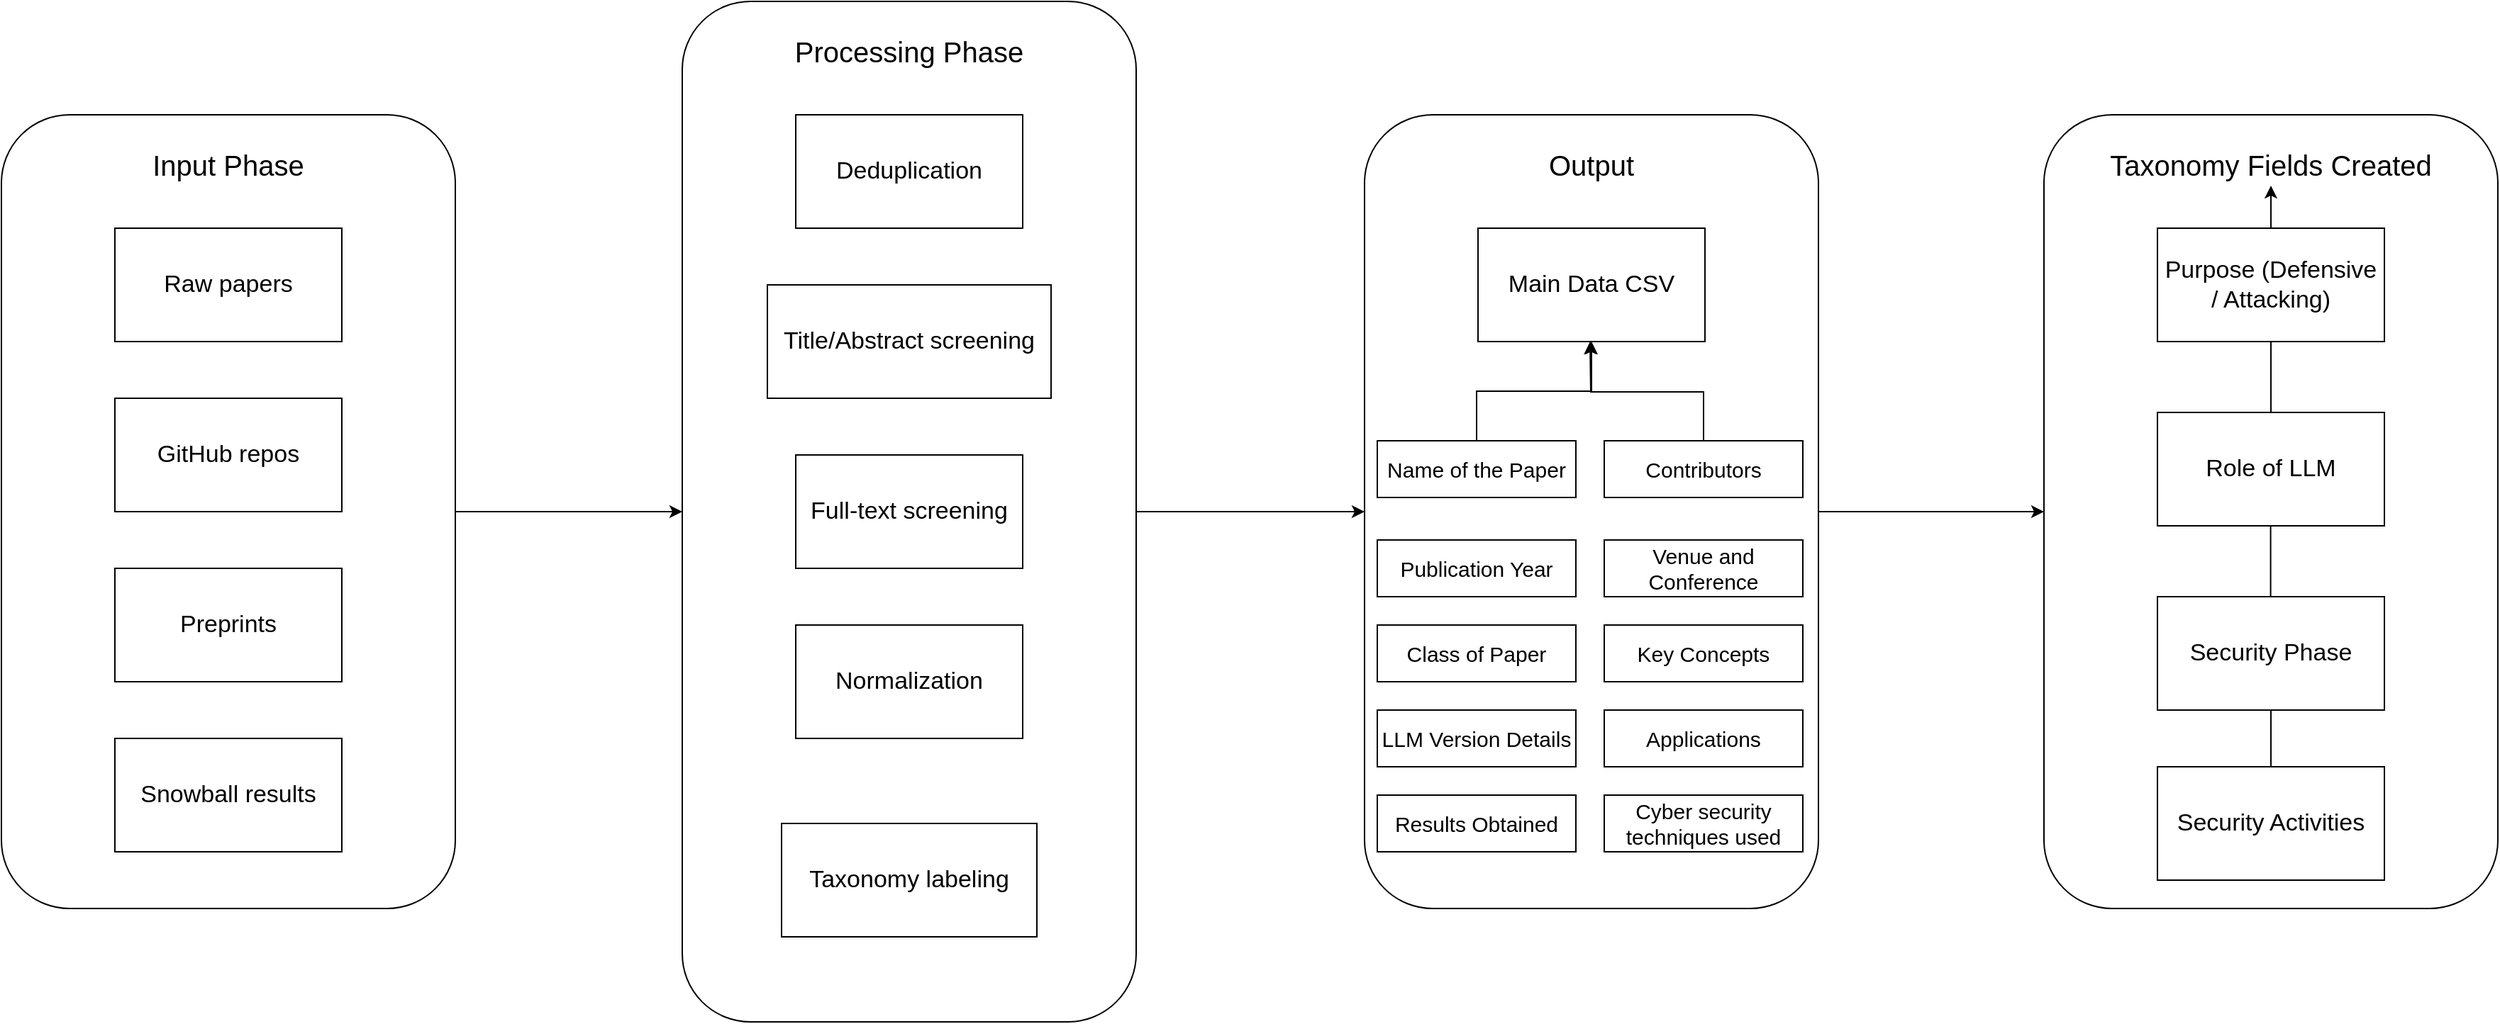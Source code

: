 <mxfile version="28.2.5">
  <diagram name="Page-1" id="MMgxCEddrgRY_YAbqDCh">
    <mxGraphModel dx="1292" dy="1856" grid="1" gridSize="10" guides="1" tooltips="1" connect="1" arrows="1" fold="1" page="1" pageScale="1" pageWidth="827" pageHeight="1169" math="0" shadow="0">
      <root>
        <mxCell id="0" />
        <mxCell id="1" parent="0" />
        <mxCell id="hIhfDgIC340DiDdBrvi9-67" style="edgeStyle=orthogonalEdgeStyle;rounded=0;orthogonalLoop=1;jettySize=auto;html=1;entryX=0;entryY=0.5;entryDx=0;entryDy=0;" edge="1" parent="1" source="hIhfDgIC340DiDdBrvi9-6" target="hIhfDgIC340DiDdBrvi9-10">
          <mxGeometry relative="1" as="geometry" />
        </mxCell>
        <mxCell id="hIhfDgIC340DiDdBrvi9-6" value="" style="rounded=1;whiteSpace=wrap;html=1;" vertex="1" parent="1">
          <mxGeometry x="280" width="320" height="560" as="geometry" />
        </mxCell>
        <mxCell id="hIhfDgIC340DiDdBrvi9-1" value="&lt;font style=&quot;font-size: 17px;&quot;&gt;Raw papers&lt;/font&gt;" style="rounded=0;whiteSpace=wrap;html=1;" vertex="1" parent="1">
          <mxGeometry x="360" y="80" width="160" height="80" as="geometry" />
        </mxCell>
        <mxCell id="hIhfDgIC340DiDdBrvi9-3" value="&lt;font style=&quot;font-size: 17px;&quot;&gt;GitHub repos&lt;/font&gt;" style="rounded=0;whiteSpace=wrap;html=1;" vertex="1" parent="1">
          <mxGeometry x="360" y="200" width="160" height="80" as="geometry" />
        </mxCell>
        <mxCell id="hIhfDgIC340DiDdBrvi9-4" value="&lt;font style=&quot;font-size: 17px;&quot;&gt;Preprints&lt;/font&gt;" style="rounded=0;whiteSpace=wrap;html=1;" vertex="1" parent="1">
          <mxGeometry x="360" y="320" width="160" height="80" as="geometry" />
        </mxCell>
        <mxCell id="hIhfDgIC340DiDdBrvi9-7" value="&lt;font style=&quot;font-size: 17px;&quot;&gt;Snowball results&lt;/font&gt;" style="rounded=0;whiteSpace=wrap;html=1;" vertex="1" parent="1">
          <mxGeometry x="360" y="440" width="160" height="80" as="geometry" />
        </mxCell>
        <mxCell id="hIhfDgIC340DiDdBrvi9-8" value="&lt;font style=&quot;font-size: 20px;&quot;&gt;Input Phase&lt;/font&gt;" style="text;html=1;align=center;verticalAlign=middle;whiteSpace=wrap;rounded=0;" vertex="1" parent="1">
          <mxGeometry x="370" y="20" width="140" height="30" as="geometry" />
        </mxCell>
        <mxCell id="hIhfDgIC340DiDdBrvi9-68" style="edgeStyle=orthogonalEdgeStyle;rounded=0;orthogonalLoop=1;jettySize=auto;html=1;entryX=0;entryY=0.5;entryDx=0;entryDy=0;" edge="1" parent="1" source="hIhfDgIC340DiDdBrvi9-10" target="hIhfDgIC340DiDdBrvi9-17">
          <mxGeometry relative="1" as="geometry" />
        </mxCell>
        <mxCell id="hIhfDgIC340DiDdBrvi9-10" value="" style="rounded=1;whiteSpace=wrap;html=1;" vertex="1" parent="1">
          <mxGeometry x="760" y="-80" width="320" height="720" as="geometry" />
        </mxCell>
        <mxCell id="hIhfDgIC340DiDdBrvi9-11" value="&lt;font style=&quot;font-size: 17px;&quot;&gt;Deduplication&lt;/font&gt;" style="rounded=0;whiteSpace=wrap;html=1;" vertex="1" parent="1">
          <mxGeometry x="840" width="160" height="80" as="geometry" />
        </mxCell>
        <mxCell id="hIhfDgIC340DiDdBrvi9-12" value="&lt;font style=&quot;font-size: 17px;&quot;&gt;Title/Abstract screening&lt;/font&gt;" style="rounded=0;whiteSpace=wrap;html=1;" vertex="1" parent="1">
          <mxGeometry x="820" y="120" width="200" height="80" as="geometry" />
        </mxCell>
        <mxCell id="hIhfDgIC340DiDdBrvi9-13" value="&lt;font style=&quot;font-size: 17px;&quot;&gt;Full-text screening&lt;/font&gt;" style="rounded=0;whiteSpace=wrap;html=1;" vertex="1" parent="1">
          <mxGeometry x="840" y="240" width="160" height="80" as="geometry" />
        </mxCell>
        <mxCell id="hIhfDgIC340DiDdBrvi9-14" value="&lt;font style=&quot;font-size: 17px;&quot;&gt;Normalization&lt;/font&gt;" style="rounded=0;whiteSpace=wrap;html=1;" vertex="1" parent="1">
          <mxGeometry x="840" y="360" width="160" height="80" as="geometry" />
        </mxCell>
        <mxCell id="hIhfDgIC340DiDdBrvi9-15" value="&lt;font style=&quot;font-size: 20px;&quot;&gt;Processing Phase&lt;/font&gt;" style="text;html=1;align=center;verticalAlign=middle;whiteSpace=wrap;rounded=0;" vertex="1" parent="1">
          <mxGeometry x="820" y="-60" width="200" height="30" as="geometry" />
        </mxCell>
        <mxCell id="hIhfDgIC340DiDdBrvi9-16" value="&lt;font style=&quot;font-size: 17px;&quot;&gt;Taxonomy labeling&lt;/font&gt;" style="rounded=0;whiteSpace=wrap;html=1;" vertex="1" parent="1">
          <mxGeometry x="830" y="500" width="180" height="80" as="geometry" />
        </mxCell>
        <mxCell id="hIhfDgIC340DiDdBrvi9-69" style="edgeStyle=orthogonalEdgeStyle;rounded=0;orthogonalLoop=1;jettySize=auto;html=1;entryX=0;entryY=0.5;entryDx=0;entryDy=0;" edge="1" parent="1" source="hIhfDgIC340DiDdBrvi9-17" target="hIhfDgIC340DiDdBrvi9-44">
          <mxGeometry relative="1" as="geometry" />
        </mxCell>
        <mxCell id="hIhfDgIC340DiDdBrvi9-17" value="" style="rounded=1;whiteSpace=wrap;html=1;" vertex="1" parent="1">
          <mxGeometry x="1241" width="320" height="560" as="geometry" />
        </mxCell>
        <mxCell id="hIhfDgIC340DiDdBrvi9-18" value="&lt;font style=&quot;font-size: 17px;&quot;&gt;Main Data CSV&lt;/font&gt;" style="rounded=0;whiteSpace=wrap;html=1;" vertex="1" parent="1">
          <mxGeometry x="1321" y="80" width="160" height="80" as="geometry" />
        </mxCell>
        <mxCell id="hIhfDgIC340DiDdBrvi9-22" value="&lt;font style=&quot;font-size: 20px;&quot;&gt;Output&lt;/font&gt;" style="text;html=1;align=center;verticalAlign=middle;whiteSpace=wrap;rounded=0;" vertex="1" parent="1">
          <mxGeometry x="1331" y="20" width="140" height="30" as="geometry" />
        </mxCell>
        <mxCell id="hIhfDgIC340DiDdBrvi9-57" style="edgeStyle=orthogonalEdgeStyle;rounded=0;orthogonalLoop=1;jettySize=auto;html=1;exitX=0.5;exitY=0;exitDx=0;exitDy=0;entryX=0.5;entryY=1;entryDx=0;entryDy=0;" edge="1" parent="1" source="hIhfDgIC340DiDdBrvi9-32" target="hIhfDgIC340DiDdBrvi9-18">
          <mxGeometry relative="1" as="geometry" />
        </mxCell>
        <mxCell id="hIhfDgIC340DiDdBrvi9-32" value="&lt;font style=&quot;font-size: 15px;&quot;&gt;Name of the Paper&lt;/font&gt;" style="rounded=0;whiteSpace=wrap;html=1;" vertex="1" parent="1">
          <mxGeometry x="1250" y="230" width="140" height="40" as="geometry" />
        </mxCell>
        <mxCell id="hIhfDgIC340DiDdBrvi9-58" style="edgeStyle=orthogonalEdgeStyle;rounded=0;orthogonalLoop=1;jettySize=auto;html=1;exitX=0.5;exitY=0;exitDx=0;exitDy=0;" edge="1" parent="1" source="hIhfDgIC340DiDdBrvi9-33">
          <mxGeometry relative="1" as="geometry">
            <mxPoint x="1400" y="160" as="targetPoint" />
          </mxGeometry>
        </mxCell>
        <mxCell id="hIhfDgIC340DiDdBrvi9-33" value="&lt;font style=&quot;font-size: 15px;&quot;&gt;Contributors&lt;/font&gt;" style="rounded=0;whiteSpace=wrap;html=1;" vertex="1" parent="1">
          <mxGeometry x="1410" y="230" width="140" height="40" as="geometry" />
        </mxCell>
        <mxCell id="hIhfDgIC340DiDdBrvi9-34" value="&lt;font style=&quot;font-size: 15px;&quot;&gt;Publication Year&lt;/font&gt;" style="rounded=0;whiteSpace=wrap;html=1;" vertex="1" parent="1">
          <mxGeometry x="1250" y="300" width="140" height="40" as="geometry" />
        </mxCell>
        <mxCell id="hIhfDgIC340DiDdBrvi9-37" value="&lt;font style=&quot;font-size: 15px;&quot;&gt;Venue and Conference&lt;/font&gt;" style="rounded=0;whiteSpace=wrap;html=1;" vertex="1" parent="1">
          <mxGeometry x="1410" y="300" width="140" height="40" as="geometry" />
        </mxCell>
        <mxCell id="hIhfDgIC340DiDdBrvi9-38" value="&lt;font style=&quot;font-size: 15px;&quot;&gt;Class of Paper&lt;/font&gt;" style="rounded=0;whiteSpace=wrap;html=1;" vertex="1" parent="1">
          <mxGeometry x="1250" y="360" width="140" height="40" as="geometry" />
        </mxCell>
        <mxCell id="hIhfDgIC340DiDdBrvi9-39" value="&lt;font style=&quot;font-size: 15px;&quot;&gt;Key Concepts&lt;/font&gt;" style="rounded=0;whiteSpace=wrap;html=1;" vertex="1" parent="1">
          <mxGeometry x="1410" y="360" width="140" height="40" as="geometry" />
        </mxCell>
        <mxCell id="hIhfDgIC340DiDdBrvi9-40" value="&lt;font style=&quot;font-size: 15px;&quot;&gt;LLM Version Details&lt;/font&gt;" style="rounded=0;whiteSpace=wrap;html=1;" vertex="1" parent="1">
          <mxGeometry x="1250" y="420" width="140" height="40" as="geometry" />
        </mxCell>
        <mxCell id="hIhfDgIC340DiDdBrvi9-41" value="&lt;font style=&quot;font-size: 15px;&quot;&gt;Applications&lt;/font&gt;" style="rounded=0;whiteSpace=wrap;html=1;" vertex="1" parent="1">
          <mxGeometry x="1410" y="420" width="140" height="40" as="geometry" />
        </mxCell>
        <mxCell id="hIhfDgIC340DiDdBrvi9-42" value="&lt;font style=&quot;font-size: 15px;&quot;&gt;Results Obtained&lt;/font&gt;" style="rounded=0;whiteSpace=wrap;html=1;" vertex="1" parent="1">
          <mxGeometry x="1250" y="480" width="140" height="40" as="geometry" />
        </mxCell>
        <mxCell id="hIhfDgIC340DiDdBrvi9-43" value="&lt;font style=&quot;font-size: 15px;&quot;&gt;Cyber security techniques used&lt;/font&gt;" style="rounded=0;whiteSpace=wrap;html=1;" vertex="1" parent="1">
          <mxGeometry x="1410" y="480" width="140" height="40" as="geometry" />
        </mxCell>
        <mxCell id="hIhfDgIC340DiDdBrvi9-44" value="" style="rounded=1;whiteSpace=wrap;html=1;" vertex="1" parent="1">
          <mxGeometry x="1720" width="320" height="560" as="geometry" />
        </mxCell>
        <mxCell id="hIhfDgIC340DiDdBrvi9-73" style="edgeStyle=orthogonalEdgeStyle;rounded=0;orthogonalLoop=1;jettySize=auto;html=1;exitX=0.5;exitY=0;exitDx=0;exitDy=0;entryX=0.5;entryY=1;entryDx=0;entryDy=0;" edge="1" parent="1" source="hIhfDgIC340DiDdBrvi9-45" target="hIhfDgIC340DiDdBrvi9-46">
          <mxGeometry relative="1" as="geometry" />
        </mxCell>
        <mxCell id="hIhfDgIC340DiDdBrvi9-45" value="&lt;font style=&quot;font-size: 17px;&quot;&gt;Purpose (Defensive / Attacking)&lt;/font&gt;" style="rounded=0;whiteSpace=wrap;html=1;" vertex="1" parent="1">
          <mxGeometry x="1800" y="80" width="160" height="80" as="geometry" />
        </mxCell>
        <mxCell id="hIhfDgIC340DiDdBrvi9-46" value="&lt;font style=&quot;font-size: 20px;&quot;&gt;Taxonomy Fields Created&lt;/font&gt;" style="text;html=1;align=center;verticalAlign=middle;whiteSpace=wrap;rounded=0;" vertex="1" parent="1">
          <mxGeometry x="1740" y="20" width="280" height="30" as="geometry" />
        </mxCell>
        <mxCell id="hIhfDgIC340DiDdBrvi9-70" value="&lt;font style=&quot;font-size: 17px;&quot;&gt;Role of LLM&lt;/font&gt;" style="rounded=0;whiteSpace=wrap;html=1;" vertex="1" parent="1">
          <mxGeometry x="1800" y="210" width="160" height="80" as="geometry" />
        </mxCell>
        <mxCell id="hIhfDgIC340DiDdBrvi9-71" value="&lt;font style=&quot;font-size: 17px;&quot;&gt;Security Phase&lt;/font&gt;" style="rounded=0;whiteSpace=wrap;html=1;" vertex="1" parent="1">
          <mxGeometry x="1800" y="340" width="160" height="80" as="geometry" />
        </mxCell>
        <mxCell id="hIhfDgIC340DiDdBrvi9-72" value="&lt;font style=&quot;font-size: 17px;&quot;&gt;Security Activities&lt;/font&gt;" style="rounded=0;whiteSpace=wrap;html=1;" vertex="1" parent="1">
          <mxGeometry x="1800" y="460" width="160" height="80" as="geometry" />
        </mxCell>
        <mxCell id="hIhfDgIC340DiDdBrvi9-74" value="" style="endArrow=none;html=1;rounded=0;" edge="1" parent="1" target="hIhfDgIC340DiDdBrvi9-45">
          <mxGeometry width="50" height="50" relative="1" as="geometry">
            <mxPoint x="1880" y="210" as="sourcePoint" />
            <mxPoint x="1930" y="160" as="targetPoint" />
          </mxGeometry>
        </mxCell>
        <mxCell id="hIhfDgIC340DiDdBrvi9-75" value="" style="endArrow=none;html=1;rounded=0;" edge="1" parent="1">
          <mxGeometry width="50" height="50" relative="1" as="geometry">
            <mxPoint x="1879.79" y="340" as="sourcePoint" />
            <mxPoint x="1879.79" y="290" as="targetPoint" />
          </mxGeometry>
        </mxCell>
        <mxCell id="hIhfDgIC340DiDdBrvi9-76" value="" style="endArrow=none;html=1;rounded=0;" edge="1" parent="1">
          <mxGeometry width="50" height="50" relative="1" as="geometry">
            <mxPoint x="1880" y="460" as="sourcePoint" />
            <mxPoint x="1880" y="420" as="targetPoint" />
          </mxGeometry>
        </mxCell>
      </root>
    </mxGraphModel>
  </diagram>
</mxfile>
